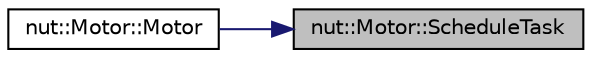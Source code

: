 digraph "nut::Motor::ScheduleTask"
{
 // LATEX_PDF_SIZE
  edge [fontname="Helvetica",fontsize="10",labelfontname="Helvetica",labelfontsize="10"];
  node [fontname="Helvetica",fontsize="10",shape=record];
  rankdir="RL";
  Node1 [label="nut::Motor::ScheduleTask",height=0.2,width=0.4,color="black", fillcolor="grey75", style="filled", fontcolor="black",tooltip="周期コールバック関数"];
  Node1 -> Node2 [dir="back",color="midnightblue",fontsize="10",style="solid",fontname="Helvetica"];
  Node2 [label="nut::Motor::Motor",height=0.2,width=0.4,color="black", fillcolor="white", style="filled",URL="$d5/da2/classnut_1_1_motor.html#af7a835ef2c4874e42a9da064d264564a",tooltip="コンストラクタ"];
}
